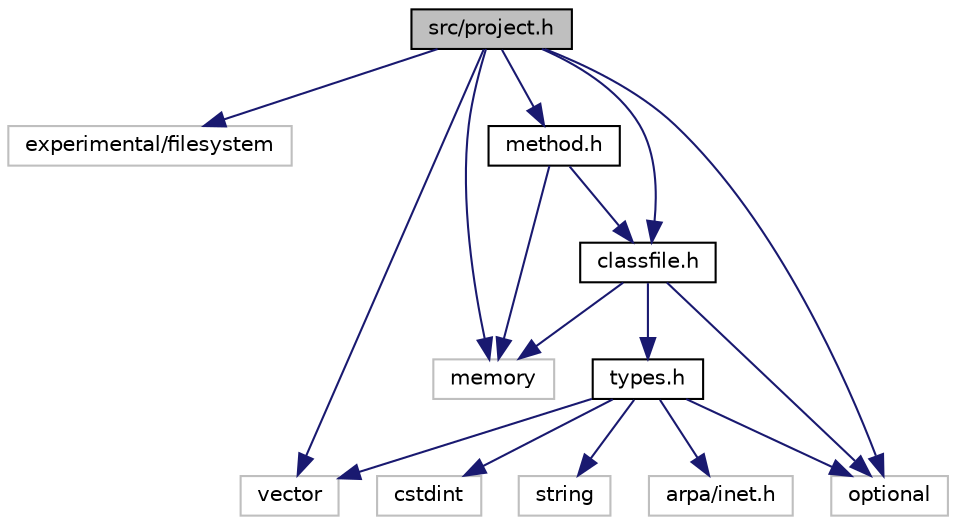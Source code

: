digraph "src/project.h"
{
  bgcolor="transparent";
  edge [fontname="Helvetica",fontsize="10",labelfontname="Helvetica",labelfontsize="10"];
  node [fontname="Helvetica",fontsize="10",shape=record];
  Node0 [label="src/project.h",height=0.2,width=0.4,color="black", fillcolor="grey75", style="filled", fontcolor="black"];
  Node0 -> Node1 [color="midnightblue",fontsize="10",style="solid"];
  Node1 [label="experimental/filesystem",height=0.2,width=0.4,color="grey75"];
  Node0 -> Node2 [color="midnightblue",fontsize="10",style="solid"];
  Node2 [label="memory",height=0.2,width=0.4,color="grey75"];
  Node0 -> Node3 [color="midnightblue",fontsize="10",style="solid"];
  Node3 [label="optional",height=0.2,width=0.4,color="grey75"];
  Node0 -> Node4 [color="midnightblue",fontsize="10",style="solid"];
  Node4 [label="vector",height=0.2,width=0.4,color="grey75"];
  Node0 -> Node5 [color="midnightblue",fontsize="10",style="solid"];
  Node5 [label="classfile.h",height=0.2,width=0.4,color="black",URL="$classfile_8h.html"];
  Node5 -> Node6 [color="midnightblue",fontsize="10",style="solid"];
  Node6 [label="types.h",height=0.2,width=0.4,color="black",URL="$types_8h.html"];
  Node6 -> Node7 [color="midnightblue",fontsize="10",style="solid"];
  Node7 [label="cstdint",height=0.2,width=0.4,color="grey75"];
  Node6 -> Node3 [color="midnightblue",fontsize="10",style="solid"];
  Node6 -> Node8 [color="midnightblue",fontsize="10",style="solid"];
  Node8 [label="string",height=0.2,width=0.4,color="grey75"];
  Node6 -> Node4 [color="midnightblue",fontsize="10",style="solid"];
  Node6 -> Node9 [color="midnightblue",fontsize="10",style="solid"];
  Node9 [label="arpa/inet.h",height=0.2,width=0.4,color="grey75"];
  Node5 -> Node2 [color="midnightblue",fontsize="10",style="solid"];
  Node5 -> Node3 [color="midnightblue",fontsize="10",style="solid"];
  Node0 -> Node10 [color="midnightblue",fontsize="10",style="solid"];
  Node10 [label="method.h",height=0.2,width=0.4,color="black",URL="$method_8h.html"];
  Node10 -> Node5 [color="midnightblue",fontsize="10",style="solid"];
  Node10 -> Node2 [color="midnightblue",fontsize="10",style="solid"];
}
